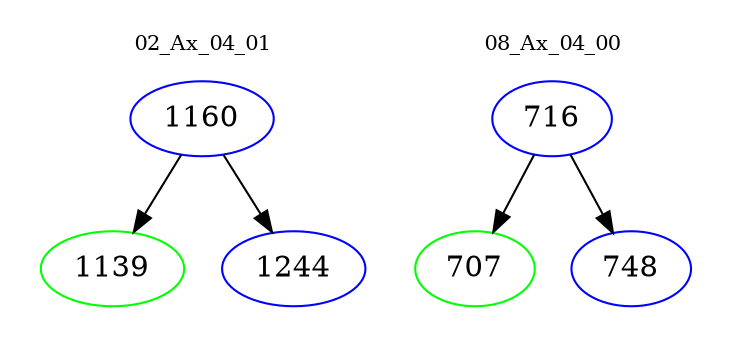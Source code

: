 digraph{
subgraph cluster_0 {
color = white
label = "02_Ax_04_01";
fontsize=10;
T0_1160 [label="1160", color="blue"]
T0_1160 -> T0_1139 [color="black"]
T0_1139 [label="1139", color="green"]
T0_1160 -> T0_1244 [color="black"]
T0_1244 [label="1244", color="blue"]
}
subgraph cluster_1 {
color = white
label = "08_Ax_04_00";
fontsize=10;
T1_716 [label="716", color="blue"]
T1_716 -> T1_707 [color="black"]
T1_707 [label="707", color="green"]
T1_716 -> T1_748 [color="black"]
T1_748 [label="748", color="blue"]
}
}
